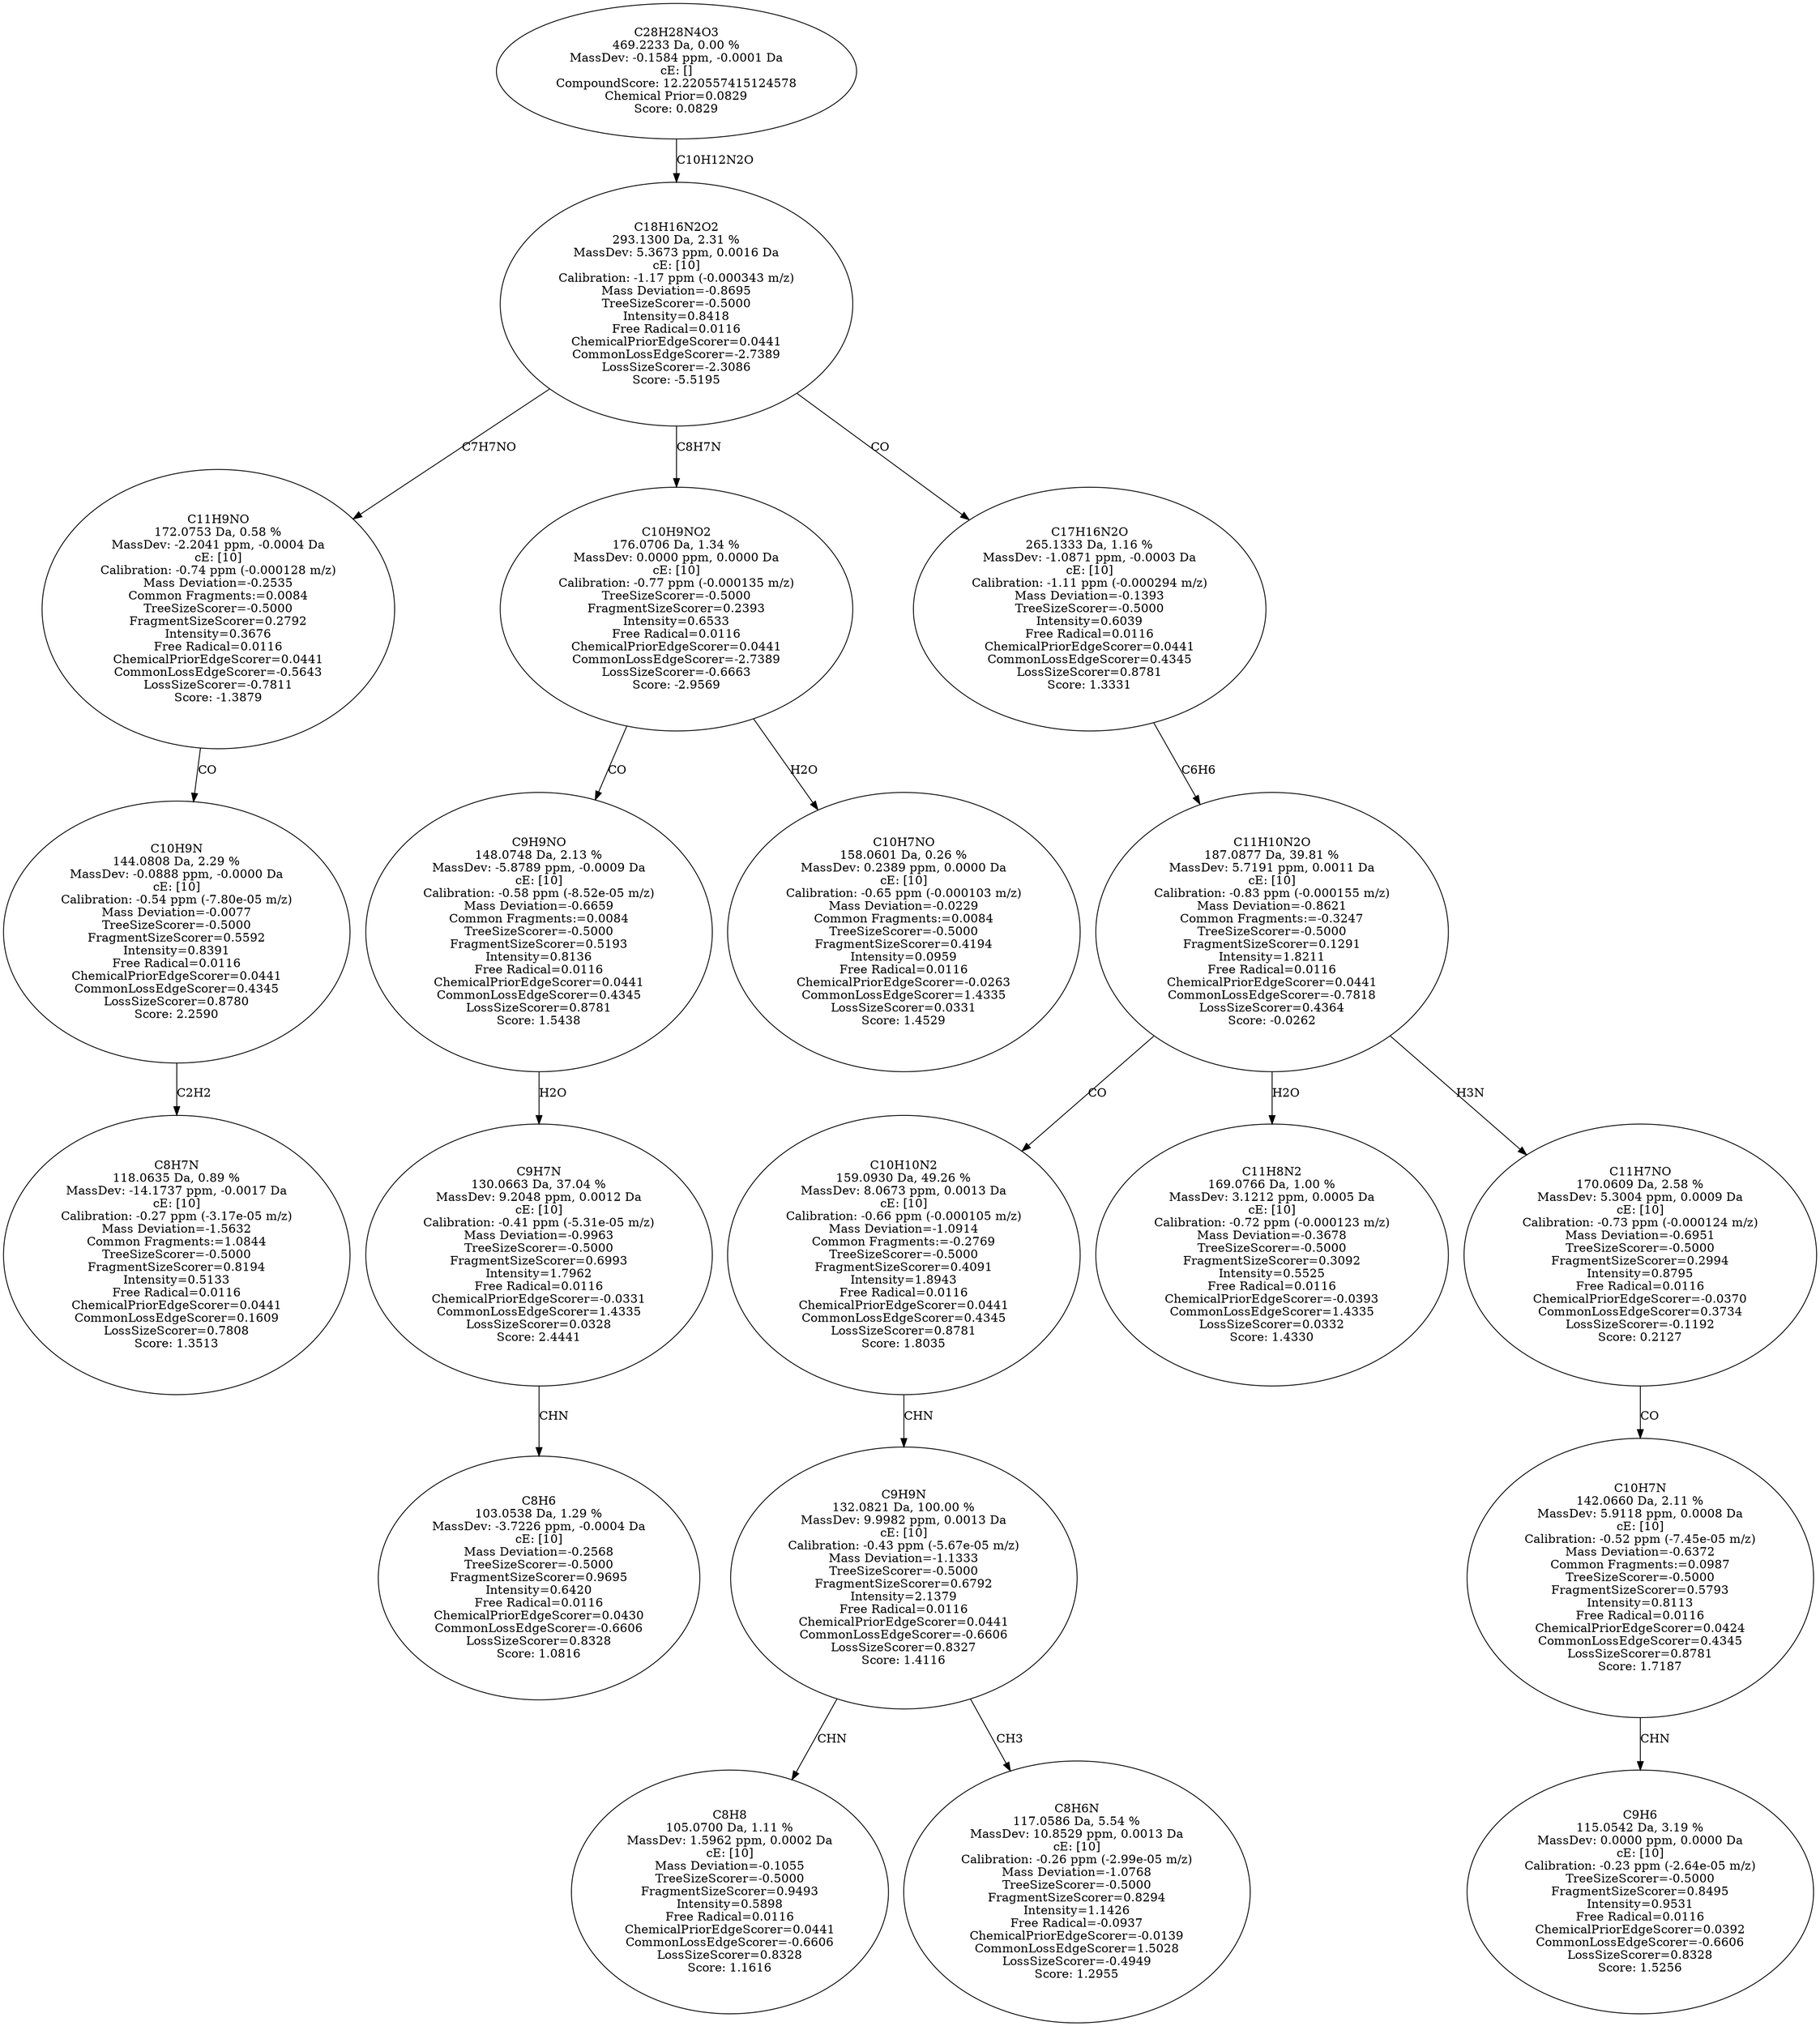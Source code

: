 strict digraph {
v1 [label="C8H7N\n118.0635 Da, 0.89 %\nMassDev: -14.1737 ppm, -0.0017 Da\ncE: [10]\nCalibration: -0.27 ppm (-3.17e-05 m/z)\nMass Deviation=-1.5632\nCommon Fragments:=1.0844\nTreeSizeScorer=-0.5000\nFragmentSizeScorer=0.8194\nIntensity=0.5133\nFree Radical=0.0116\nChemicalPriorEdgeScorer=0.0441\nCommonLossEdgeScorer=0.1609\nLossSizeScorer=0.7808\nScore: 1.3513"];
v2 [label="C10H9N\n144.0808 Da, 2.29 %\nMassDev: -0.0888 ppm, -0.0000 Da\ncE: [10]\nCalibration: -0.54 ppm (-7.80e-05 m/z)\nMass Deviation=-0.0077\nTreeSizeScorer=-0.5000\nFragmentSizeScorer=0.5592\nIntensity=0.8391\nFree Radical=0.0116\nChemicalPriorEdgeScorer=0.0441\nCommonLossEdgeScorer=0.4345\nLossSizeScorer=0.8780\nScore: 2.2590"];
v3 [label="C11H9NO\n172.0753 Da, 0.58 %\nMassDev: -2.2041 ppm, -0.0004 Da\ncE: [10]\nCalibration: -0.74 ppm (-0.000128 m/z)\nMass Deviation=-0.2535\nCommon Fragments:=0.0084\nTreeSizeScorer=-0.5000\nFragmentSizeScorer=0.2792\nIntensity=0.3676\nFree Radical=0.0116\nChemicalPriorEdgeScorer=0.0441\nCommonLossEdgeScorer=-0.5643\nLossSizeScorer=-0.7811\nScore: -1.3879"];
v4 [label="C8H6\n103.0538 Da, 1.29 %\nMassDev: -3.7226 ppm, -0.0004 Da\ncE: [10]\nMass Deviation=-0.2568\nTreeSizeScorer=-0.5000\nFragmentSizeScorer=0.9695\nIntensity=0.6420\nFree Radical=0.0116\nChemicalPriorEdgeScorer=0.0430\nCommonLossEdgeScorer=-0.6606\nLossSizeScorer=0.8328\nScore: 1.0816"];
v5 [label="C9H7N\n130.0663 Da, 37.04 %\nMassDev: 9.2048 ppm, 0.0012 Da\ncE: [10]\nCalibration: -0.41 ppm (-5.31e-05 m/z)\nMass Deviation=-0.9963\nTreeSizeScorer=-0.5000\nFragmentSizeScorer=0.6993\nIntensity=1.7962\nFree Radical=0.0116\nChemicalPriorEdgeScorer=-0.0331\nCommonLossEdgeScorer=1.4335\nLossSizeScorer=0.0328\nScore: 2.4441"];
v6 [label="C9H9NO\n148.0748 Da, 2.13 %\nMassDev: -5.8789 ppm, -0.0009 Da\ncE: [10]\nCalibration: -0.58 ppm (-8.52e-05 m/z)\nMass Deviation=-0.6659\nCommon Fragments:=0.0084\nTreeSizeScorer=-0.5000\nFragmentSizeScorer=0.5193\nIntensity=0.8136\nFree Radical=0.0116\nChemicalPriorEdgeScorer=0.0441\nCommonLossEdgeScorer=0.4345\nLossSizeScorer=0.8781\nScore: 1.5438"];
v7 [label="C10H7NO\n158.0601 Da, 0.26 %\nMassDev: 0.2389 ppm, 0.0000 Da\ncE: [10]\nCalibration: -0.65 ppm (-0.000103 m/z)\nMass Deviation=-0.0229\nCommon Fragments:=0.0084\nTreeSizeScorer=-0.5000\nFragmentSizeScorer=0.4194\nIntensity=0.0959\nFree Radical=0.0116\nChemicalPriorEdgeScorer=-0.0263\nCommonLossEdgeScorer=1.4335\nLossSizeScorer=0.0331\nScore: 1.4529"];
v8 [label="C10H9NO2\n176.0706 Da, 1.34 %\nMassDev: 0.0000 ppm, 0.0000 Da\ncE: [10]\nCalibration: -0.77 ppm (-0.000135 m/z)\nTreeSizeScorer=-0.5000\nFragmentSizeScorer=0.2393\nIntensity=0.6533\nFree Radical=0.0116\nChemicalPriorEdgeScorer=0.0441\nCommonLossEdgeScorer=-2.7389\nLossSizeScorer=-0.6663\nScore: -2.9569"];
v9 [label="C8H8\n105.0700 Da, 1.11 %\nMassDev: 1.5962 ppm, 0.0002 Da\ncE: [10]\nMass Deviation=-0.1055\nTreeSizeScorer=-0.5000\nFragmentSizeScorer=0.9493\nIntensity=0.5898\nFree Radical=0.0116\nChemicalPriorEdgeScorer=0.0441\nCommonLossEdgeScorer=-0.6606\nLossSizeScorer=0.8328\nScore: 1.1616"];
v10 [label="C8H6N\n117.0586 Da, 5.54 %\nMassDev: 10.8529 ppm, 0.0013 Da\ncE: [10]\nCalibration: -0.26 ppm (-2.99e-05 m/z)\nMass Deviation=-1.0768\nTreeSizeScorer=-0.5000\nFragmentSizeScorer=0.8294\nIntensity=1.1426\nFree Radical=-0.0937\nChemicalPriorEdgeScorer=-0.0139\nCommonLossEdgeScorer=1.5028\nLossSizeScorer=-0.4949\nScore: 1.2955"];
v11 [label="C9H9N\n132.0821 Da, 100.00 %\nMassDev: 9.9982 ppm, 0.0013 Da\ncE: [10]\nCalibration: -0.43 ppm (-5.67e-05 m/z)\nMass Deviation=-1.1333\nTreeSizeScorer=-0.5000\nFragmentSizeScorer=0.6792\nIntensity=2.1379\nFree Radical=0.0116\nChemicalPriorEdgeScorer=0.0441\nCommonLossEdgeScorer=-0.6606\nLossSizeScorer=0.8327\nScore: 1.4116"];
v12 [label="C10H10N2\n159.0930 Da, 49.26 %\nMassDev: 8.0673 ppm, 0.0013 Da\ncE: [10]\nCalibration: -0.66 ppm (-0.000105 m/z)\nMass Deviation=-1.0914\nCommon Fragments:=-0.2769\nTreeSizeScorer=-0.5000\nFragmentSizeScorer=0.4091\nIntensity=1.8943\nFree Radical=0.0116\nChemicalPriorEdgeScorer=0.0441\nCommonLossEdgeScorer=0.4345\nLossSizeScorer=0.8781\nScore: 1.8035"];
v13 [label="C11H8N2\n169.0766 Da, 1.00 %\nMassDev: 3.1212 ppm, 0.0005 Da\ncE: [10]\nCalibration: -0.72 ppm (-0.000123 m/z)\nMass Deviation=-0.3678\nTreeSizeScorer=-0.5000\nFragmentSizeScorer=0.3092\nIntensity=0.5525\nFree Radical=0.0116\nChemicalPriorEdgeScorer=-0.0393\nCommonLossEdgeScorer=1.4335\nLossSizeScorer=0.0332\nScore: 1.4330"];
v14 [label="C9H6\n115.0542 Da, 3.19 %\nMassDev: 0.0000 ppm, 0.0000 Da\ncE: [10]\nCalibration: -0.23 ppm (-2.64e-05 m/z)\nTreeSizeScorer=-0.5000\nFragmentSizeScorer=0.8495\nIntensity=0.9531\nFree Radical=0.0116\nChemicalPriorEdgeScorer=0.0392\nCommonLossEdgeScorer=-0.6606\nLossSizeScorer=0.8328\nScore: 1.5256"];
v15 [label="C10H7N\n142.0660 Da, 2.11 %\nMassDev: 5.9118 ppm, 0.0008 Da\ncE: [10]\nCalibration: -0.52 ppm (-7.45e-05 m/z)\nMass Deviation=-0.6372\nCommon Fragments:=0.0987\nTreeSizeScorer=-0.5000\nFragmentSizeScorer=0.5793\nIntensity=0.8113\nFree Radical=0.0116\nChemicalPriorEdgeScorer=0.0424\nCommonLossEdgeScorer=0.4345\nLossSizeScorer=0.8781\nScore: 1.7187"];
v16 [label="C11H7NO\n170.0609 Da, 2.58 %\nMassDev: 5.3004 ppm, 0.0009 Da\ncE: [10]\nCalibration: -0.73 ppm (-0.000124 m/z)\nMass Deviation=-0.6951\nTreeSizeScorer=-0.5000\nFragmentSizeScorer=0.2994\nIntensity=0.8795\nFree Radical=0.0116\nChemicalPriorEdgeScorer=-0.0370\nCommonLossEdgeScorer=0.3734\nLossSizeScorer=-0.1192\nScore: 0.2127"];
v17 [label="C11H10N2O\n187.0877 Da, 39.81 %\nMassDev: 5.7191 ppm, 0.0011 Da\ncE: [10]\nCalibration: -0.83 ppm (-0.000155 m/z)\nMass Deviation=-0.8621\nCommon Fragments:=-0.3247\nTreeSizeScorer=-0.5000\nFragmentSizeScorer=0.1291\nIntensity=1.8211\nFree Radical=0.0116\nChemicalPriorEdgeScorer=0.0441\nCommonLossEdgeScorer=-0.7818\nLossSizeScorer=0.4364\nScore: -0.0262"];
v18 [label="C17H16N2O\n265.1333 Da, 1.16 %\nMassDev: -1.0871 ppm, -0.0003 Da\ncE: [10]\nCalibration: -1.11 ppm (-0.000294 m/z)\nMass Deviation=-0.1393\nTreeSizeScorer=-0.5000\nIntensity=0.6039\nFree Radical=0.0116\nChemicalPriorEdgeScorer=0.0441\nCommonLossEdgeScorer=0.4345\nLossSizeScorer=0.8781\nScore: 1.3331"];
v19 [label="C18H16N2O2\n293.1300 Da, 2.31 %\nMassDev: 5.3673 ppm, 0.0016 Da\ncE: [10]\nCalibration: -1.17 ppm (-0.000343 m/z)\nMass Deviation=-0.8695\nTreeSizeScorer=-0.5000\nIntensity=0.8418\nFree Radical=0.0116\nChemicalPriorEdgeScorer=0.0441\nCommonLossEdgeScorer=-2.7389\nLossSizeScorer=-2.3086\nScore: -5.5195"];
v20 [label="C28H28N4O3\n469.2233 Da, 0.00 %\nMassDev: -0.1584 ppm, -0.0001 Da\ncE: []\nCompoundScore: 12.220557415124578\nChemical Prior=0.0829\nScore: 0.0829"];
v2 -> v1 [label="C2H2"];
v3 -> v2 [label="CO"];
v19 -> v3 [label="C7H7NO"];
v5 -> v4 [label="CHN"];
v6 -> v5 [label="H2O"];
v8 -> v6 [label="CO"];
v8 -> v7 [label="H2O"];
v19 -> v8 [label="C8H7N"];
v11 -> v9 [label="CHN"];
v11 -> v10 [label="CH3"];
v12 -> v11 [label="CHN"];
v17 -> v12 [label="CO"];
v17 -> v13 [label="H2O"];
v15 -> v14 [label="CHN"];
v16 -> v15 [label="CO"];
v17 -> v16 [label="H3N"];
v18 -> v17 [label="C6H6"];
v19 -> v18 [label="CO"];
v20 -> v19 [label="C10H12N2O"];
}